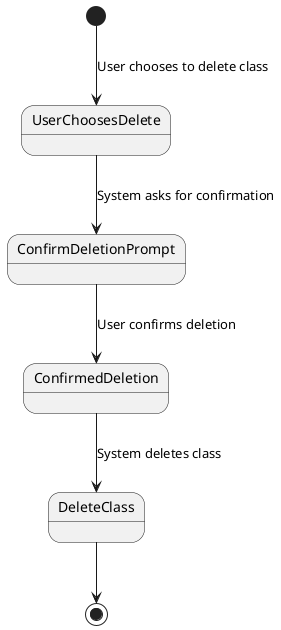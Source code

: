 @startuml
[*] --> UserChoosesDelete : User chooses to delete class
UserChoosesDelete --> ConfirmDeletionPrompt : System asks for confirmation
ConfirmDeletionPrompt --> ConfirmedDeletion : User confirms deletion
ConfirmedDeletion --> DeleteClass : System deletes class
DeleteClass --> [*]
@enduml